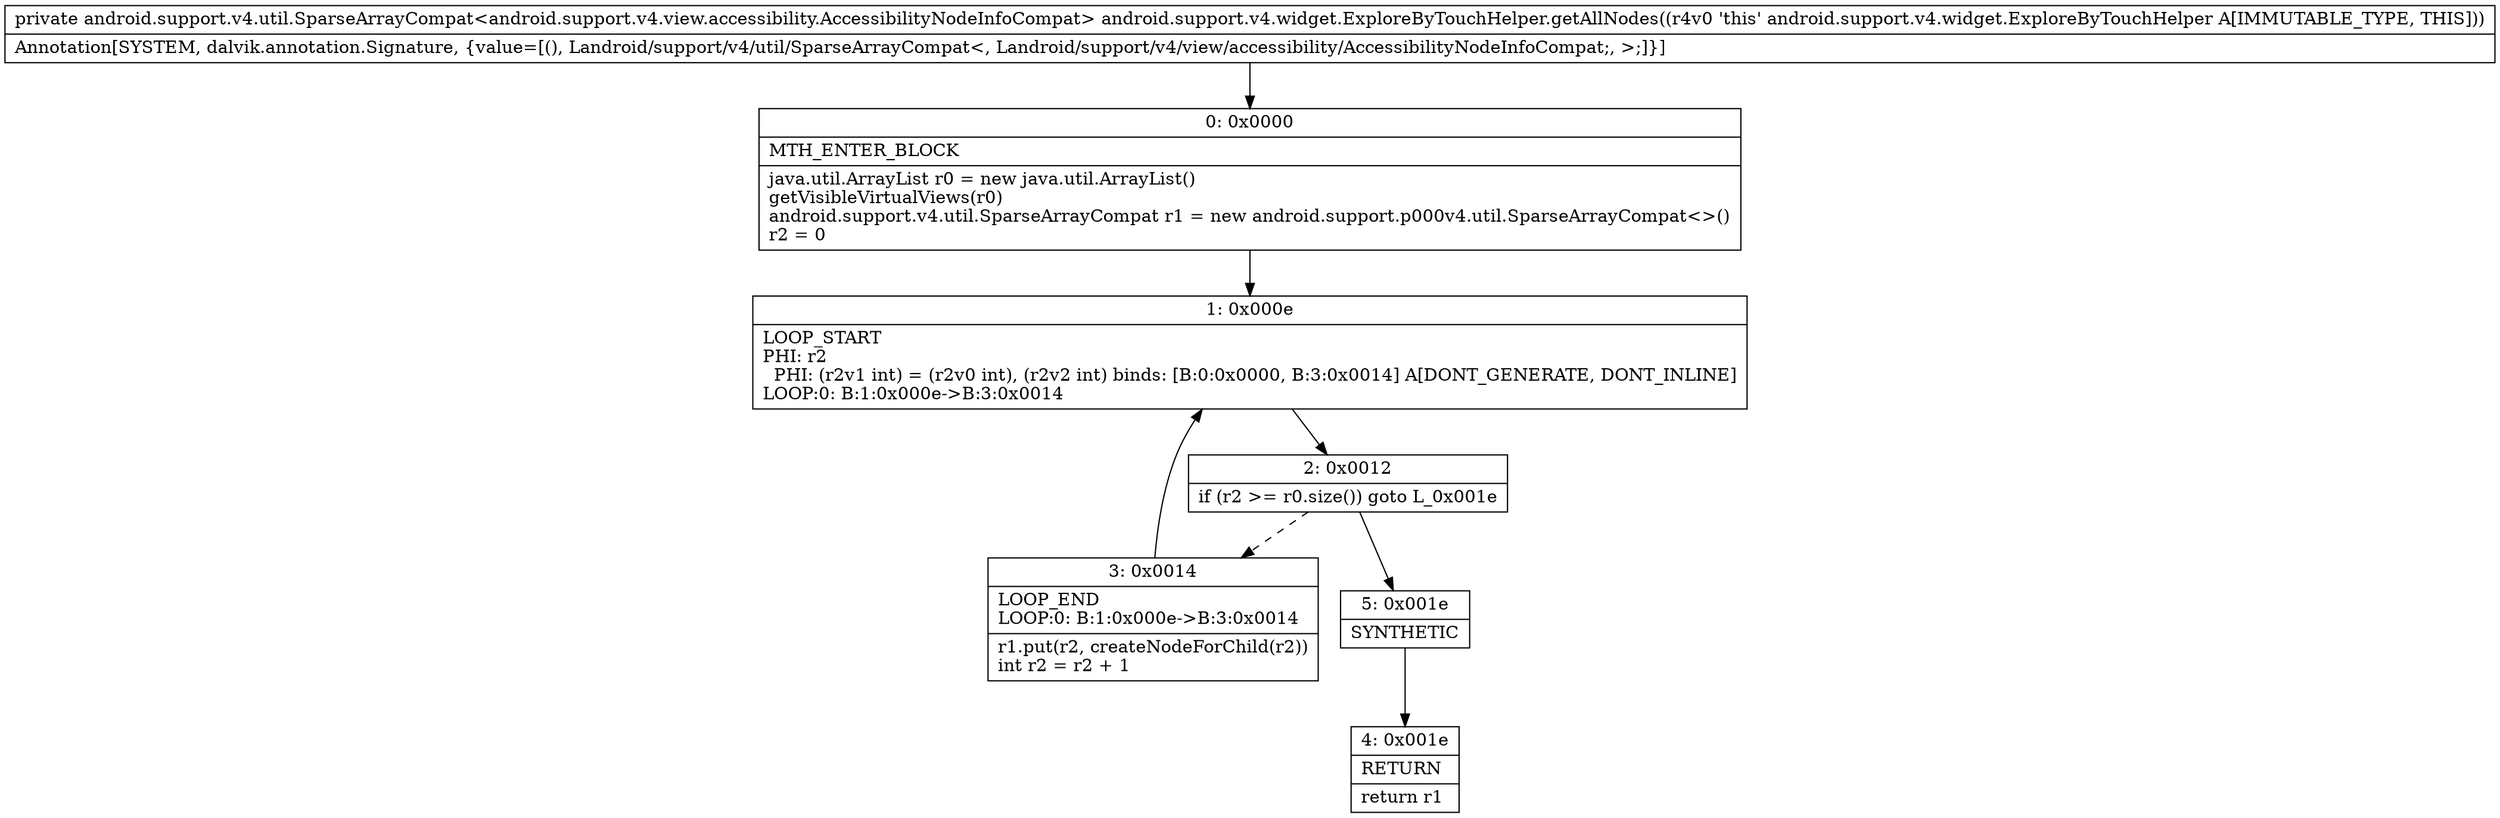 digraph "CFG forandroid.support.v4.widget.ExploreByTouchHelper.getAllNodes()Landroid\/support\/v4\/util\/SparseArrayCompat;" {
Node_0 [shape=record,label="{0\:\ 0x0000|MTH_ENTER_BLOCK\l|java.util.ArrayList r0 = new java.util.ArrayList()\lgetVisibleVirtualViews(r0)\landroid.support.v4.util.SparseArrayCompat r1 = new android.support.p000v4.util.SparseArrayCompat\<\>()\lr2 = 0\l}"];
Node_1 [shape=record,label="{1\:\ 0x000e|LOOP_START\lPHI: r2 \l  PHI: (r2v1 int) = (r2v0 int), (r2v2 int) binds: [B:0:0x0000, B:3:0x0014] A[DONT_GENERATE, DONT_INLINE]\lLOOP:0: B:1:0x000e\-\>B:3:0x0014\l}"];
Node_2 [shape=record,label="{2\:\ 0x0012|if (r2 \>= r0.size()) goto L_0x001e\l}"];
Node_3 [shape=record,label="{3\:\ 0x0014|LOOP_END\lLOOP:0: B:1:0x000e\-\>B:3:0x0014\l|r1.put(r2, createNodeForChild(r2))\lint r2 = r2 + 1\l}"];
Node_4 [shape=record,label="{4\:\ 0x001e|RETURN\l|return r1\l}"];
Node_5 [shape=record,label="{5\:\ 0x001e|SYNTHETIC\l}"];
MethodNode[shape=record,label="{private android.support.v4.util.SparseArrayCompat\<android.support.v4.view.accessibility.AccessibilityNodeInfoCompat\> android.support.v4.widget.ExploreByTouchHelper.getAllNodes((r4v0 'this' android.support.v4.widget.ExploreByTouchHelper A[IMMUTABLE_TYPE, THIS]))  | Annotation[SYSTEM, dalvik.annotation.Signature, \{value=[(), Landroid\/support\/v4\/util\/SparseArrayCompat\<, Landroid\/support\/v4\/view\/accessibility\/AccessibilityNodeInfoCompat;, \>;]\}]\l}"];
MethodNode -> Node_0;
Node_0 -> Node_1;
Node_1 -> Node_2;
Node_2 -> Node_3[style=dashed];
Node_2 -> Node_5;
Node_3 -> Node_1;
Node_5 -> Node_4;
}

